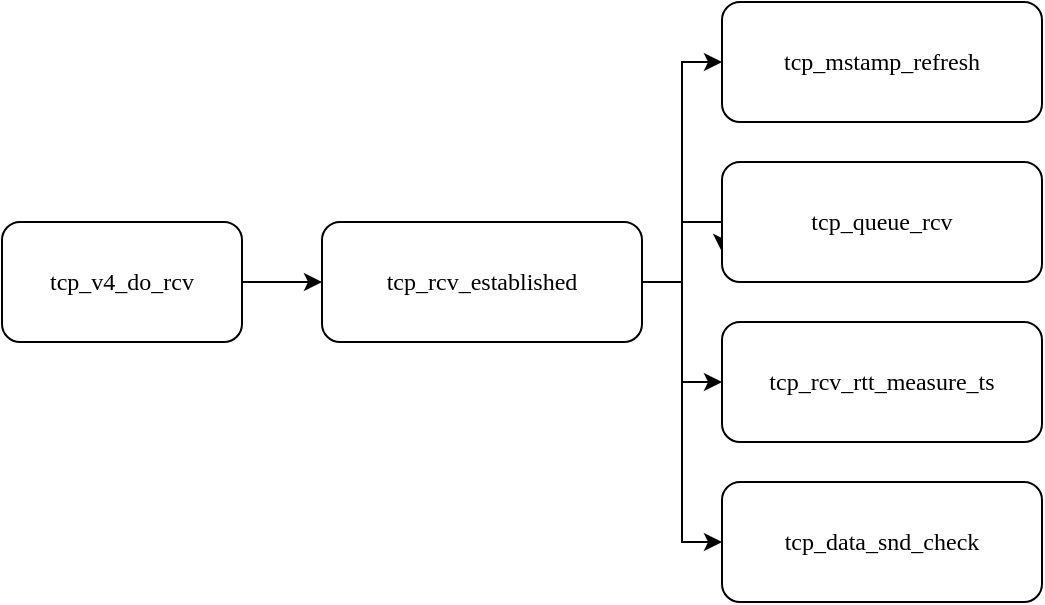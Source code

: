 <mxfile version="22.0.4" type="github">
  <diagram name="第 1 页" id="nG1DMKSM9QJ_ZLVEkAyw">
    <mxGraphModel dx="958" dy="654" grid="1" gridSize="10" guides="1" tooltips="1" connect="1" arrows="1" fold="1" page="1" pageScale="1" pageWidth="827" pageHeight="1169" math="0" shadow="0">
      <root>
        <mxCell id="0" />
        <mxCell id="1" parent="0" />
        <mxCell id="jcbVdVeeIO99n1DFLQ96-7" style="edgeStyle=orthogonalEdgeStyle;rounded=0;orthogonalLoop=1;jettySize=auto;html=1;" edge="1" parent="1" source="jcbVdVeeIO99n1DFLQ96-1" target="jcbVdVeeIO99n1DFLQ96-2">
          <mxGeometry relative="1" as="geometry" />
        </mxCell>
        <mxCell id="jcbVdVeeIO99n1DFLQ96-1" value="tcp_v4_do_rcv" style="rounded=1;whiteSpace=wrap;html=1;fontFamily=Verdana;" vertex="1" parent="1">
          <mxGeometry x="120" y="250" width="120" height="60" as="geometry" />
        </mxCell>
        <mxCell id="jcbVdVeeIO99n1DFLQ96-8" style="edgeStyle=orthogonalEdgeStyle;rounded=0;orthogonalLoop=1;jettySize=auto;html=1;entryX=0;entryY=0.5;entryDx=0;entryDy=0;" edge="1" parent="1" source="jcbVdVeeIO99n1DFLQ96-2" target="jcbVdVeeIO99n1DFLQ96-3">
          <mxGeometry relative="1" as="geometry" />
        </mxCell>
        <mxCell id="jcbVdVeeIO99n1DFLQ96-9" style="edgeStyle=orthogonalEdgeStyle;rounded=0;orthogonalLoop=1;jettySize=auto;html=1;entryX=0;entryY=0.75;entryDx=0;entryDy=0;" edge="1" parent="1" source="jcbVdVeeIO99n1DFLQ96-2" target="jcbVdVeeIO99n1DFLQ96-4">
          <mxGeometry relative="1" as="geometry">
            <Array as="points">
              <mxPoint x="460" y="280" />
              <mxPoint x="460" y="250" />
              <mxPoint x="480" y="250" />
            </Array>
          </mxGeometry>
        </mxCell>
        <mxCell id="jcbVdVeeIO99n1DFLQ96-10" style="edgeStyle=orthogonalEdgeStyle;rounded=0;orthogonalLoop=1;jettySize=auto;html=1;entryX=0;entryY=0.5;entryDx=0;entryDy=0;" edge="1" parent="1" source="jcbVdVeeIO99n1DFLQ96-2" target="jcbVdVeeIO99n1DFLQ96-5">
          <mxGeometry relative="1" as="geometry" />
        </mxCell>
        <mxCell id="jcbVdVeeIO99n1DFLQ96-11" style="edgeStyle=orthogonalEdgeStyle;rounded=0;orthogonalLoop=1;jettySize=auto;html=1;entryX=0;entryY=0.5;entryDx=0;entryDy=0;" edge="1" parent="1" source="jcbVdVeeIO99n1DFLQ96-2" target="jcbVdVeeIO99n1DFLQ96-6">
          <mxGeometry relative="1" as="geometry" />
        </mxCell>
        <mxCell id="jcbVdVeeIO99n1DFLQ96-2" value="tcp_rcv_established" style="rounded=1;whiteSpace=wrap;html=1;fontFamily=Verdana;" vertex="1" parent="1">
          <mxGeometry x="280" y="250" width="160" height="60" as="geometry" />
        </mxCell>
        <mxCell id="jcbVdVeeIO99n1DFLQ96-3" value="tcp_mstamp_refresh" style="rounded=1;whiteSpace=wrap;html=1;fontFamily=Verdana;" vertex="1" parent="1">
          <mxGeometry x="480" y="140" width="160" height="60" as="geometry" />
        </mxCell>
        <mxCell id="jcbVdVeeIO99n1DFLQ96-4" value="tcp_queue_rcv" style="rounded=1;whiteSpace=wrap;html=1;fontFamily=Verdana;" vertex="1" parent="1">
          <mxGeometry x="480" y="220" width="160" height="60" as="geometry" />
        </mxCell>
        <mxCell id="jcbVdVeeIO99n1DFLQ96-5" value="tcp_rcv_rtt_measure_ts" style="rounded=1;whiteSpace=wrap;html=1;fontFamily=Verdana;" vertex="1" parent="1">
          <mxGeometry x="480" y="300" width="160" height="60" as="geometry" />
        </mxCell>
        <mxCell id="jcbVdVeeIO99n1DFLQ96-6" value="tcp_data_snd_check" style="rounded=1;whiteSpace=wrap;html=1;fontFamily=Verdana;" vertex="1" parent="1">
          <mxGeometry x="480" y="380" width="160" height="60" as="geometry" />
        </mxCell>
      </root>
    </mxGraphModel>
  </diagram>
</mxfile>
